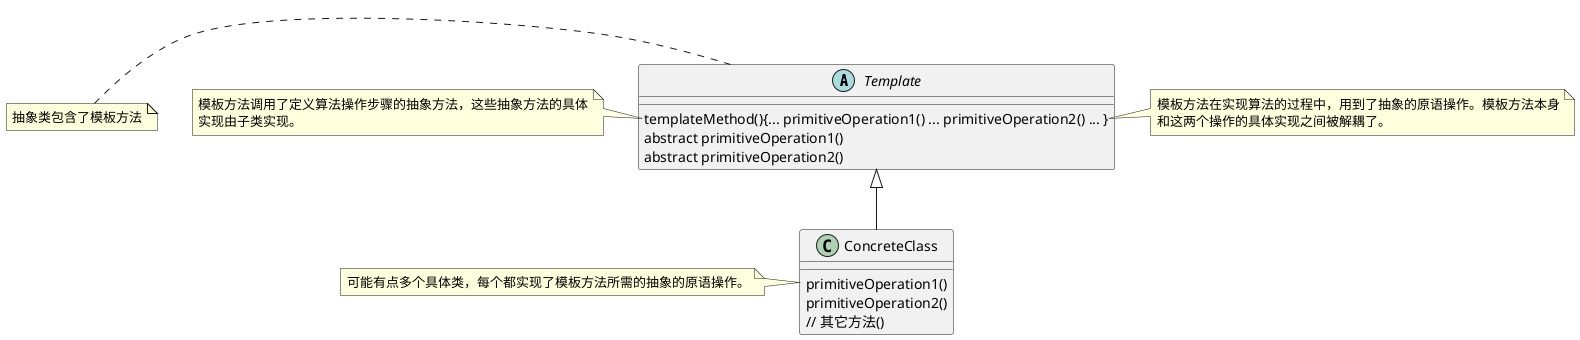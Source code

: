 @startuml
abstract class Template{
    templateMethod(){... primitiveOperation1() ... primitiveOperation2() ... }
    abstract primitiveOperation1()
    abstract primitiveOperation2()
    ' //其它方法()
}

class ConcreteClass{
    primitiveOperation1()
    primitiveOperation2()
    // 其它方法()
}


Template <|-- ConcreteClass


note left of Template
    抽象类包含了模板方法
end note

note left of Template::primitiveOperation1
   模板方法调用了定义算法操作步骤的抽象方法，这些抽象方法的具体
   实现由子类实现。
end note

note right of Template::primitiveOperation2
    模板方法在实现算法的过程中，用到了抽象的原语操作。模板方法本身
    和这两个操作的具体实现之间被解耦了。
end note

note left of ConcreteClass
   可能有点多个具体类，每个都实现了模板方法所需的抽象的原语操作。
end note

@enduml